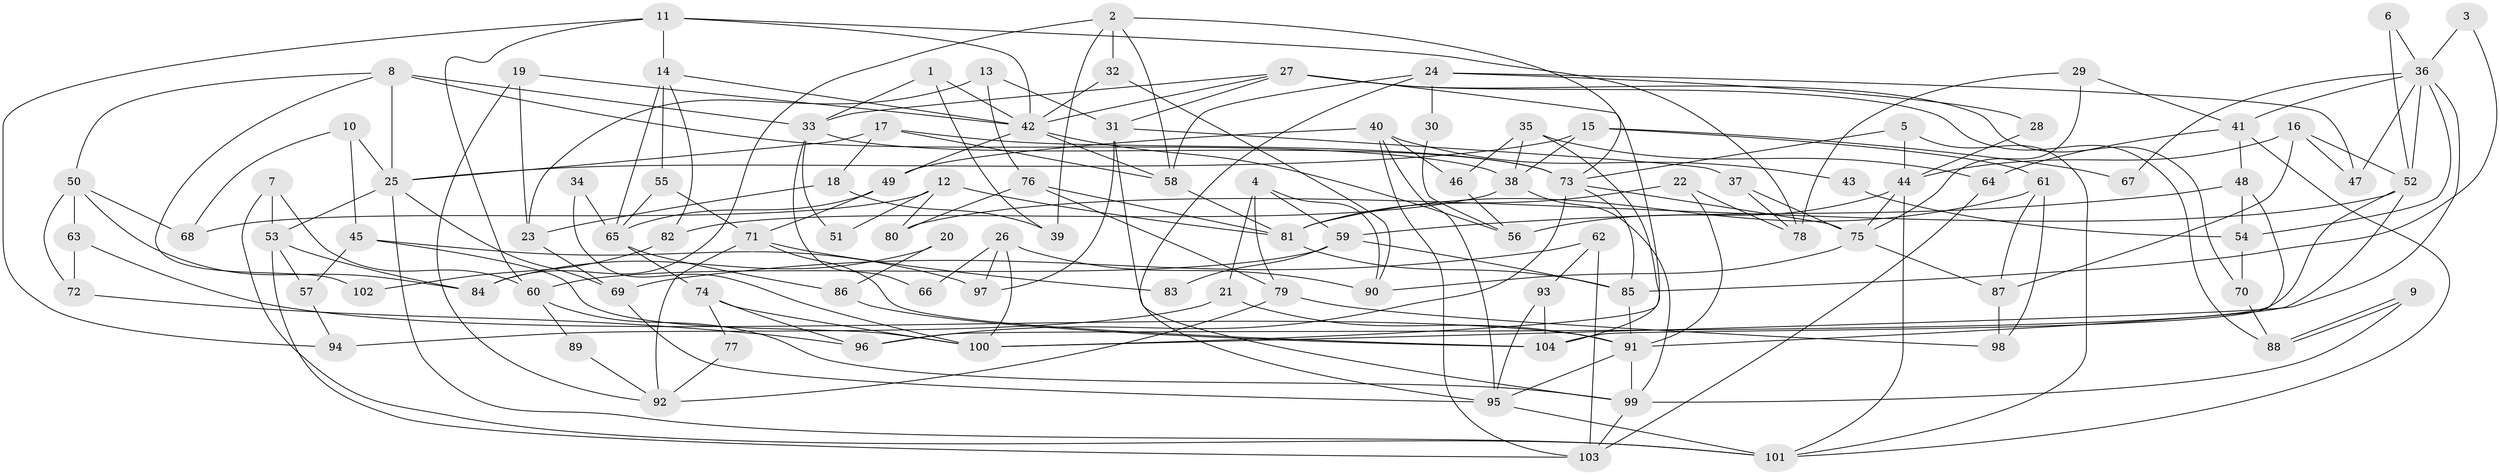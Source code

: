 // coarse degree distribution, {4: 0.1076923076923077, 7: 0.07692307692307693, 8: 0.046153846153846156, 3: 0.23076923076923078, 2: 0.09230769230769231, 10: 0.015384615384615385, 5: 0.24615384615384617, 6: 0.09230769230769231, 13: 0.015384615384615385, 9: 0.06153846153846154, 11: 0.015384615384615385}
// Generated by graph-tools (version 1.1) at 2025/24/03/03/25 07:24:02]
// undirected, 104 vertices, 208 edges
graph export_dot {
graph [start="1"]
  node [color=gray90,style=filled];
  1;
  2;
  3;
  4;
  5;
  6;
  7;
  8;
  9;
  10;
  11;
  12;
  13;
  14;
  15;
  16;
  17;
  18;
  19;
  20;
  21;
  22;
  23;
  24;
  25;
  26;
  27;
  28;
  29;
  30;
  31;
  32;
  33;
  34;
  35;
  36;
  37;
  38;
  39;
  40;
  41;
  42;
  43;
  44;
  45;
  46;
  47;
  48;
  49;
  50;
  51;
  52;
  53;
  54;
  55;
  56;
  57;
  58;
  59;
  60;
  61;
  62;
  63;
  64;
  65;
  66;
  67;
  68;
  69;
  70;
  71;
  72;
  73;
  74;
  75;
  76;
  77;
  78;
  79;
  80;
  81;
  82;
  83;
  84;
  85;
  86;
  87;
  88;
  89;
  90;
  91;
  92;
  93;
  94;
  95;
  96;
  97;
  98;
  99;
  100;
  101;
  102;
  103;
  104;
  1 -- 42;
  1 -- 33;
  1 -- 39;
  2 -- 73;
  2 -- 84;
  2 -- 32;
  2 -- 39;
  2 -- 58;
  3 -- 85;
  3 -- 36;
  4 -- 21;
  4 -- 90;
  4 -- 59;
  4 -- 79;
  5 -- 44;
  5 -- 73;
  5 -- 101;
  6 -- 52;
  6 -- 36;
  7 -- 53;
  7 -- 101;
  7 -- 60;
  8 -- 33;
  8 -- 38;
  8 -- 25;
  8 -- 50;
  8 -- 102;
  9 -- 99;
  9 -- 88;
  9 -- 88;
  10 -- 25;
  10 -- 45;
  10 -- 68;
  11 -- 14;
  11 -- 60;
  11 -- 42;
  11 -- 78;
  11 -- 94;
  12 -- 80;
  12 -- 81;
  12 -- 51;
  12 -- 68;
  13 -- 23;
  13 -- 31;
  13 -- 76;
  14 -- 65;
  14 -- 55;
  14 -- 42;
  14 -- 82;
  15 -- 25;
  15 -- 61;
  15 -- 38;
  15 -- 67;
  16 -- 87;
  16 -- 52;
  16 -- 44;
  16 -- 47;
  17 -- 58;
  17 -- 73;
  17 -- 18;
  17 -- 25;
  18 -- 39;
  18 -- 23;
  19 -- 42;
  19 -- 23;
  19 -- 92;
  20 -- 86;
  20 -- 84;
  21 -- 94;
  21 -- 91;
  22 -- 91;
  22 -- 81;
  22 -- 78;
  23 -- 69;
  24 -- 95;
  24 -- 58;
  24 -- 28;
  24 -- 30;
  24 -- 47;
  25 -- 53;
  25 -- 69;
  25 -- 101;
  26 -- 90;
  26 -- 100;
  26 -- 66;
  26 -- 97;
  27 -- 42;
  27 -- 88;
  27 -- 31;
  27 -- 33;
  27 -- 70;
  27 -- 100;
  28 -- 44;
  29 -- 75;
  29 -- 78;
  29 -- 41;
  30 -- 56;
  31 -- 99;
  31 -- 37;
  31 -- 97;
  32 -- 42;
  32 -- 90;
  33 -- 73;
  33 -- 51;
  33 -- 66;
  34 -- 65;
  34 -- 100;
  35 -- 64;
  35 -- 46;
  35 -- 38;
  35 -- 104;
  36 -- 41;
  36 -- 47;
  36 -- 52;
  36 -- 54;
  36 -- 67;
  36 -- 100;
  37 -- 78;
  37 -- 75;
  38 -- 82;
  38 -- 99;
  40 -- 49;
  40 -- 95;
  40 -- 43;
  40 -- 46;
  40 -- 103;
  41 -- 101;
  41 -- 48;
  41 -- 64;
  42 -- 49;
  42 -- 56;
  42 -- 58;
  43 -- 54;
  44 -- 101;
  44 -- 56;
  44 -- 75;
  45 -- 100;
  45 -- 97;
  45 -- 57;
  46 -- 56;
  48 -- 59;
  48 -- 54;
  48 -- 104;
  49 -- 71;
  49 -- 65;
  50 -- 68;
  50 -- 63;
  50 -- 72;
  50 -- 84;
  52 -- 91;
  52 -- 80;
  52 -- 96;
  53 -- 103;
  53 -- 57;
  53 -- 84;
  54 -- 70;
  55 -- 65;
  55 -- 71;
  57 -- 94;
  58 -- 81;
  59 -- 60;
  59 -- 83;
  59 -- 85;
  60 -- 99;
  60 -- 89;
  61 -- 87;
  61 -- 81;
  61 -- 98;
  62 -- 69;
  62 -- 93;
  62 -- 103;
  63 -- 91;
  63 -- 72;
  64 -- 103;
  65 -- 74;
  65 -- 86;
  69 -- 95;
  70 -- 88;
  71 -- 104;
  71 -- 92;
  71 -- 83;
  72 -- 96;
  73 -- 75;
  73 -- 96;
  73 -- 85;
  74 -- 96;
  74 -- 100;
  74 -- 77;
  75 -- 87;
  75 -- 90;
  76 -- 81;
  76 -- 79;
  76 -- 80;
  77 -- 92;
  79 -- 92;
  79 -- 98;
  81 -- 85;
  82 -- 102;
  85 -- 91;
  86 -- 104;
  87 -- 98;
  89 -- 92;
  91 -- 99;
  91 -- 95;
  93 -- 95;
  93 -- 104;
  95 -- 101;
  99 -- 103;
}
